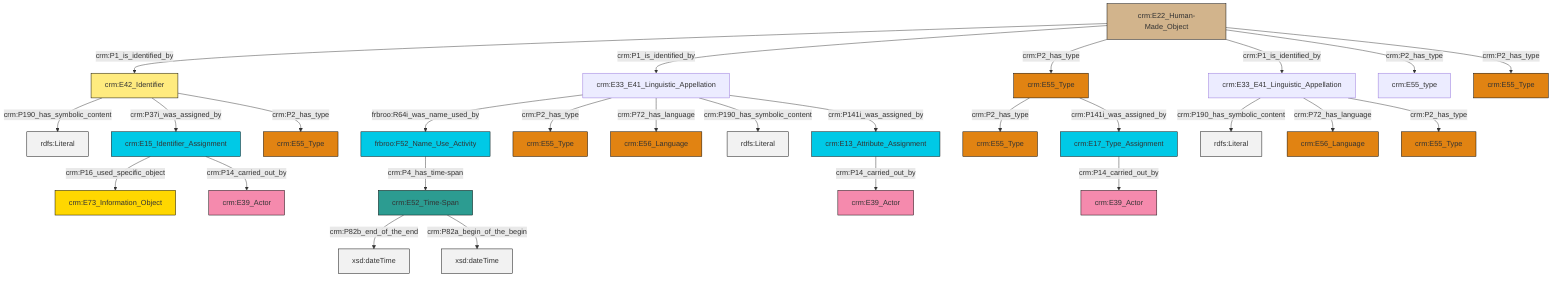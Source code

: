 graph TD
classDef Literal fill:#f2f2f2,stroke:#000000;
classDef CRM_Entity fill:#FFFFFF,stroke:#000000;
classDef Temporal_Entity fill:#00C9E6, stroke:#000000;
classDef Type fill:#E18312, stroke:#000000;
classDef Time-Span fill:#2C9C91, stroke:#000000;
classDef Appellation fill:#FFEB7F, stroke:#000000;
classDef Place fill:#008836, stroke:#000000;
classDef Persistent_Item fill:#B266B2, stroke:#000000;
classDef Conceptual_Object fill:#FFD700, stroke:#000000;
classDef Physical_Thing fill:#D2B48C, stroke:#000000;
classDef Actor fill:#f58aad, stroke:#000000;
classDef PC_Classes fill:#4ce600, stroke:#000000;
classDef Multi fill:#cccccc,stroke:#000000;

0["crm:E33_E41_Linguistic_Appellation"]:::Default -->|frbroo:R64i_was_name_used_by| 1["frbroo:F52_Name_Use_Activity"]:::Temporal_Entity
2["crm:E33_E41_Linguistic_Appellation"]:::Default -->|crm:P190_has_symbolic_content| 3[rdfs:Literal]:::Literal
4["crm:E42_Identifier"]:::Appellation -->|crm:P190_has_symbolic_content| 5[rdfs:Literal]:::Literal
2["crm:E33_E41_Linguistic_Appellation"]:::Default -->|crm:P72_has_language| 10["crm:E56_Language"]:::Type
11["crm:E22_Human-Made_Object"]:::Physical_Thing -->|crm:P1_is_identified_by| 4["crm:E42_Identifier"]:::Appellation
0["crm:E33_E41_Linguistic_Appellation"]:::Default -->|crm:P2_has_type| 12["crm:E55_Type"]:::Type
11["crm:E22_Human-Made_Object"]:::Physical_Thing -->|crm:P1_is_identified_by| 0["crm:E33_E41_Linguistic_Appellation"]:::Default
11["crm:E22_Human-Made_Object"]:::Physical_Thing -->|crm:P2_has_type| 21["crm:E55_Type"]:::Type
1["frbroo:F52_Name_Use_Activity"]:::Temporal_Entity -->|crm:P4_has_time-span| 22["crm:E52_Time-Span"]:::Time-Span
0["crm:E33_E41_Linguistic_Appellation"]:::Default -->|crm:P72_has_language| 8["crm:E56_Language"]:::Type
30["crm:E13_Attribute_Assignment"]:::Temporal_Entity -->|crm:P14_carried_out_by| 6["crm:E39_Actor"]:::Actor
35["crm:E17_Type_Assignment"]:::Temporal_Entity -->|crm:P14_carried_out_by| 13["crm:E39_Actor"]:::Actor
11["crm:E22_Human-Made_Object"]:::Physical_Thing -->|crm:P1_is_identified_by| 2["crm:E33_E41_Linguistic_Appellation"]:::Default
11["crm:E22_Human-Made_Object"]:::Physical_Thing -->|crm:P2_has_type| 24["crm:E55_type"]:::Default
0["crm:E33_E41_Linguistic_Appellation"]:::Default -->|crm:P190_has_symbolic_content| 41[rdfs:Literal]:::Literal
4["crm:E42_Identifier"]:::Appellation -->|crm:P37i_was_assigned_by| 15["crm:E15_Identifier_Assignment"]:::Temporal_Entity
2["crm:E33_E41_Linguistic_Appellation"]:::Default -->|crm:P2_has_type| 31["crm:E55_Type"]:::Type
22["crm:E52_Time-Span"]:::Time-Span -->|crm:P82b_end_of_the_end| 44[xsd:dateTime]:::Literal
0["crm:E33_E41_Linguistic_Appellation"]:::Default -->|crm:P141i_was_assigned_by| 30["crm:E13_Attribute_Assignment"]:::Temporal_Entity
21["crm:E55_Type"]:::Type -->|crm:P2_has_type| 18["crm:E55_Type"]:::Type
4["crm:E42_Identifier"]:::Appellation -->|crm:P2_has_type| 47["crm:E55_Type"]:::Type
21["crm:E55_Type"]:::Type -->|crm:P141i_was_assigned_by| 35["crm:E17_Type_Assignment"]:::Temporal_Entity
22["crm:E52_Time-Span"]:::Time-Span -->|crm:P82a_begin_of_the_begin| 50[xsd:dateTime]:::Literal
15["crm:E15_Identifier_Assignment"]:::Temporal_Entity -->|crm:P16_used_specific_object| 37["crm:E73_Information_Object"]:::Conceptual_Object
15["crm:E15_Identifier_Assignment"]:::Temporal_Entity -->|crm:P14_carried_out_by| 33["crm:E39_Actor"]:::Actor
11["crm:E22_Human-Made_Object"]:::Physical_Thing -->|crm:P2_has_type| 26["crm:E55_Type"]:::Type